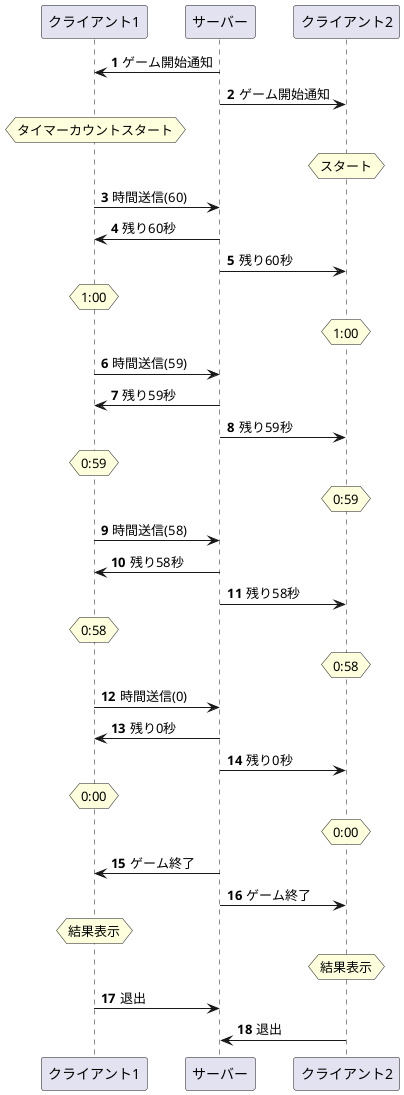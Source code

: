 @startuml

'botシーケンス図'

participant クライアント1
participant サーバー
participant クライアント2

autonumber
クライアント1 <- サーバー:ゲーム開始通知
クライアント2 <- サーバー:ゲーム開始通知

hnote over クライアント1 : タイマーカウントスタート
hnote over クライアント2 : スタート

クライアント1 -> サーバー:時間送信(60)

クライアント1 <- サーバー:残り60秒
クライアント2 <- サーバー:残り60秒

hnote over クライアント1 : 1:00
hnote over クライアント2 : 1:00

クライアント1 -> サーバー:時間送信(59)

クライアント1 <- サーバー:残り59秒
クライアント2 <- サーバー:残り59秒
hnote over クライアント1 : 0:59
hnote over クライアント2 : 0:59

クライアント1 -> サーバー:時間送信(58)

クライアント1 <- サーバー:残り58秒
クライアント2 <- サーバー:残り58秒
hnote over クライアント1 : 0:58
hnote over クライアント2 : 0:58

クライアント1 -> サーバー:時間送信(0)

クライアント1 <- サーバー:残り0秒
クライアント2 <- サーバー:残り0秒
hnote over クライアント1 : 0:00
hnote over クライアント2 : 0:00

クライアント1 <- サーバー:ゲーム終了
クライアント2 <- サーバー:ゲーム終了

hnote over クライアント1 : 結果表示
hnote over クライアント2 : 結果表示

クライアント1 -> サーバー:退出
クライアント2 -> サーバー:退出
@enduml
